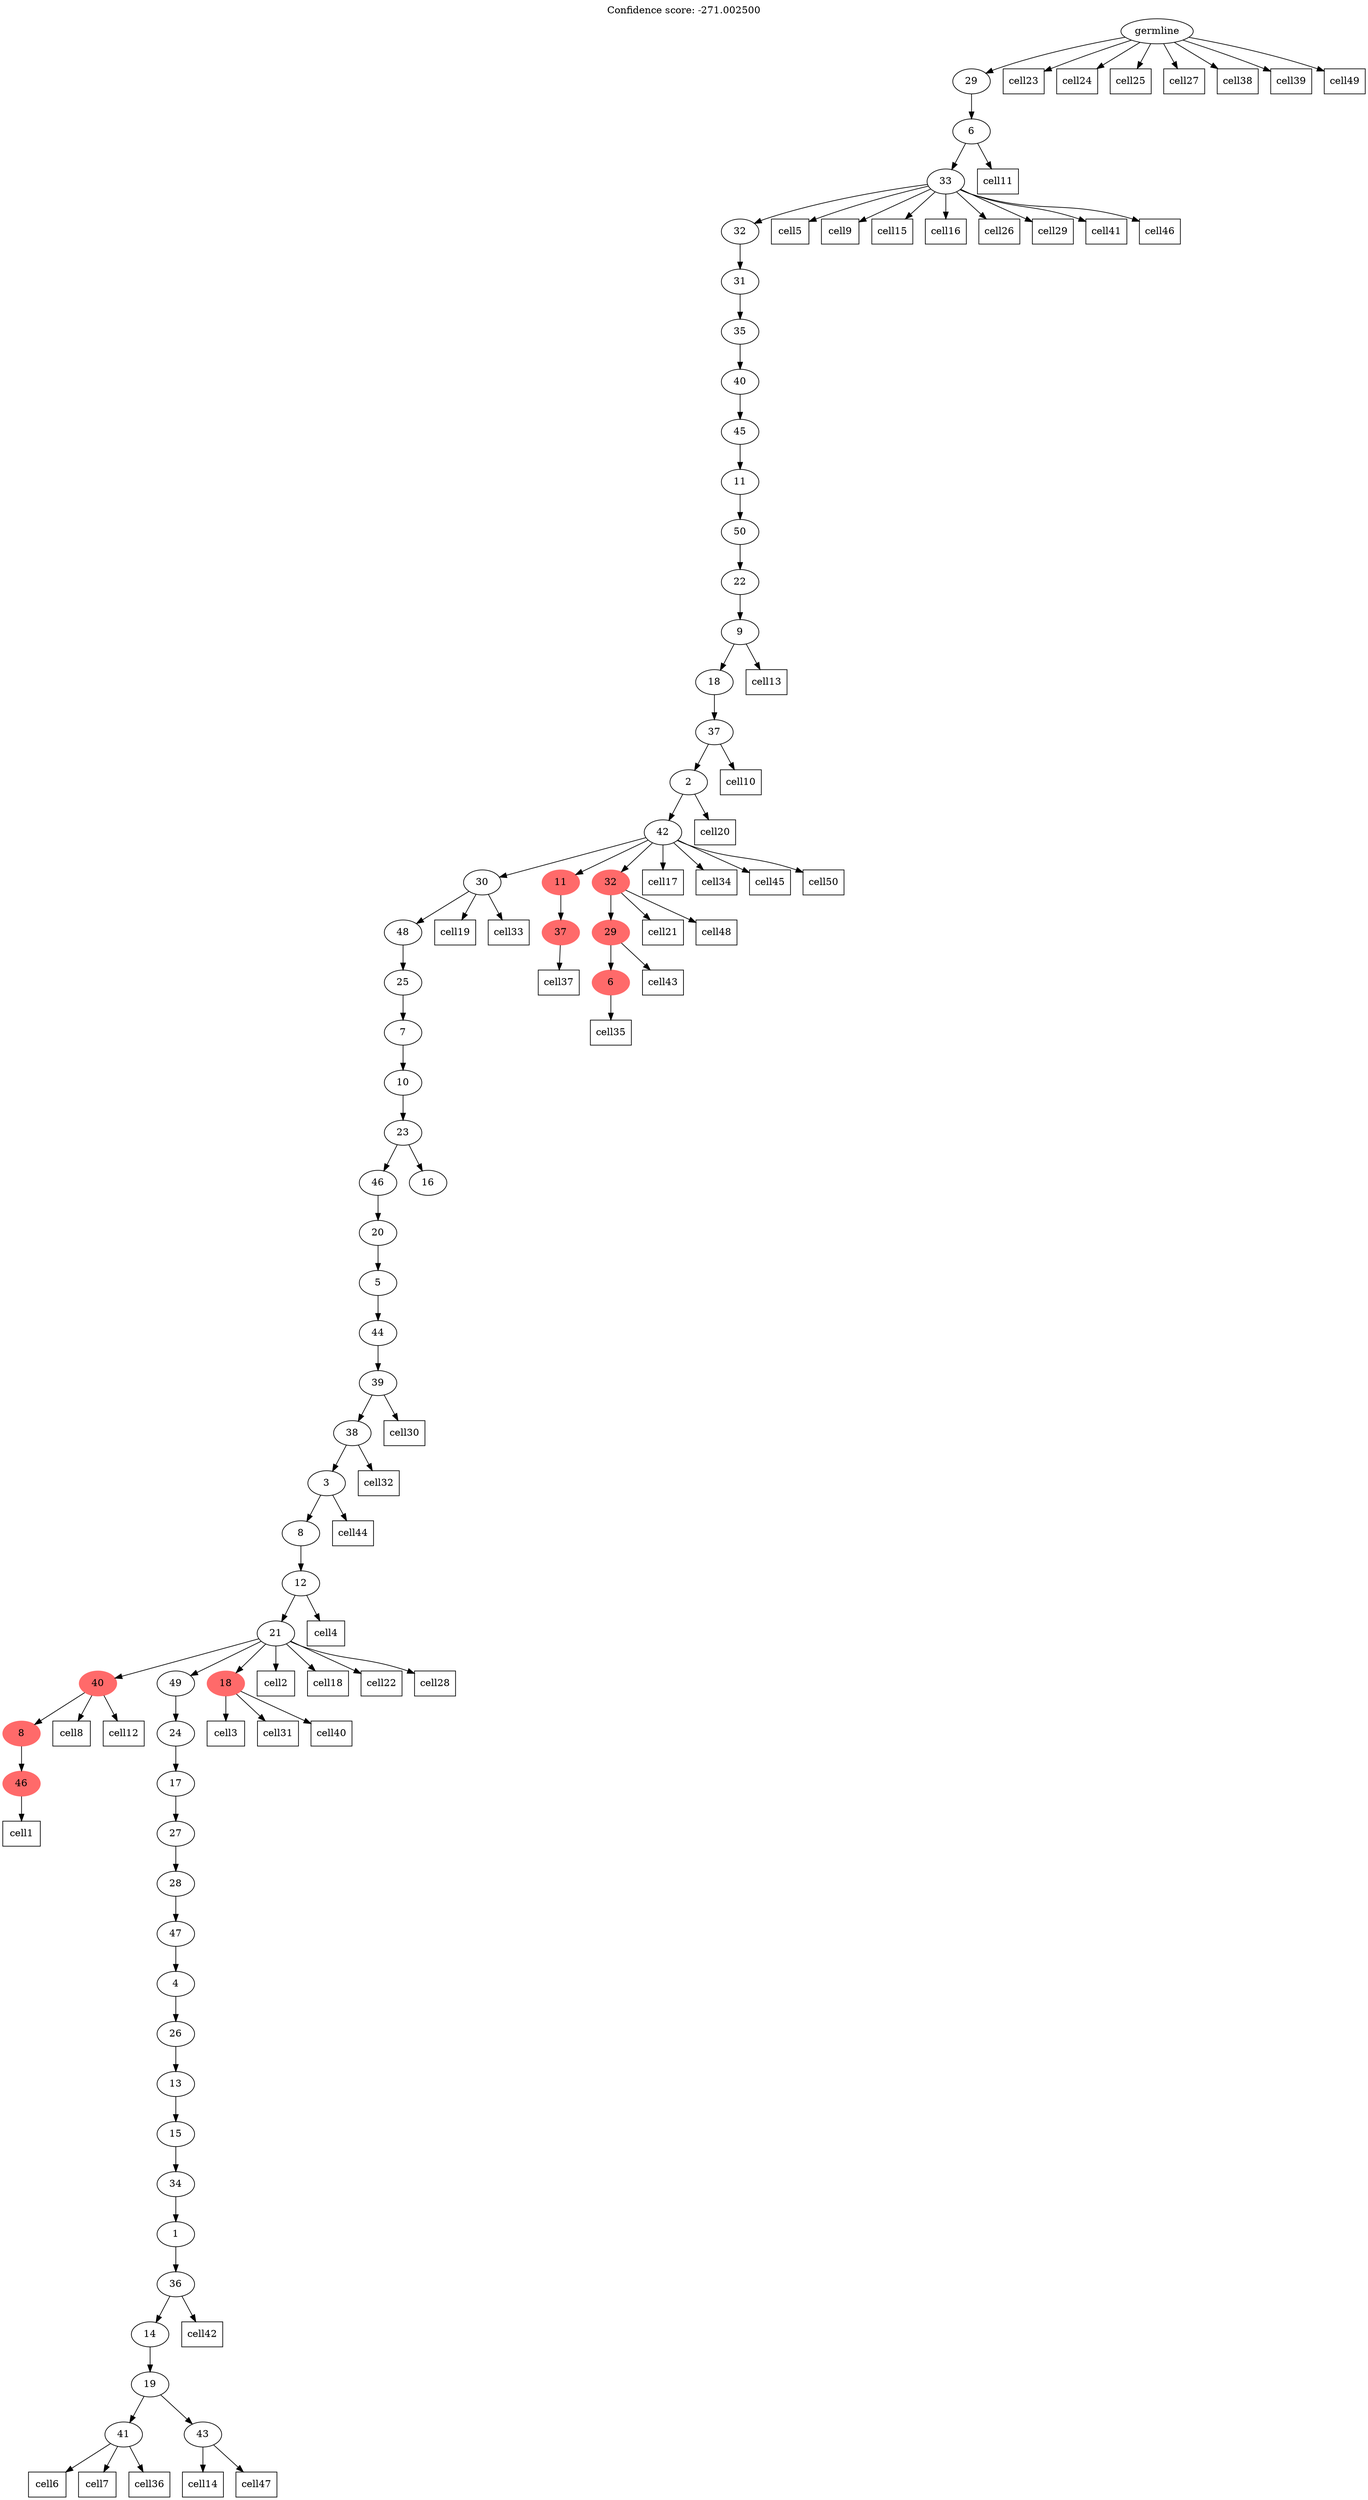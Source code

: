digraph g {
	"57" -> "58";
	"58" [color=indianred1, style=filled, label="46"];
	"56" -> "57";
	"57" [color=indianred1, style=filled, label="8"];
	"52" -> "53";
	"53" [label="41"];
	"52" -> "54";
	"54" [label="43"];
	"51" -> "52";
	"52" [label="19"];
	"50" -> "51";
	"51" [label="14"];
	"49" -> "50";
	"50" [label="36"];
	"48" -> "49";
	"49" [label="1"];
	"47" -> "48";
	"48" [label="34"];
	"46" -> "47";
	"47" [label="15"];
	"45" -> "46";
	"46" [label="13"];
	"44" -> "45";
	"45" [label="26"];
	"43" -> "44";
	"44" [label="4"];
	"42" -> "43";
	"43" [label="47"];
	"41" -> "42";
	"42" [label="28"];
	"40" -> "41";
	"41" [label="27"];
	"39" -> "40";
	"40" [label="17"];
	"38" -> "39";
	"39" [label="24"];
	"37" -> "38";
	"38" [label="49"];
	"37" -> "55";
	"55" [color=indianred1, style=filled, label="18"];
	"37" -> "56";
	"56" [color=indianred1, style=filled, label="40"];
	"36" -> "37";
	"37" [label="21"];
	"35" -> "36";
	"36" [label="12"];
	"34" -> "35";
	"35" [label="8"];
	"33" -> "34";
	"34" [label="3"];
	"32" -> "33";
	"33" [label="38"];
	"31" -> "32";
	"32" [label="39"];
	"30" -> "31";
	"31" [label="44"];
	"29" -> "30";
	"30" [label="5"];
	"28" -> "29";
	"29" [label="20"];
	"27" -> "28";
	"28" [label="46"];
	"27" -> "59";
	"59" [label="16"];
	"26" -> "27";
	"27" [label="23"];
	"25" -> "26";
	"26" [label="10"];
	"24" -> "25";
	"25" [label="7"];
	"23" -> "24";
	"24" [label="25"];
	"22" -> "23";
	"23" [label="48"];
	"20" -> "21";
	"21" [color=indianred1, style=filled, label="37"];
	"18" -> "19";
	"19" [color=indianred1, style=filled, label="6"];
	"17" -> "18";
	"18" [color=indianred1, style=filled, label="29"];
	"16" -> "17";
	"17" [color=indianred1, style=filled, label="32"];
	"16" -> "20";
	"20" [color=indianred1, style=filled, label="11"];
	"16" -> "22";
	"22" [label="30"];
	"15" -> "16";
	"16" [label="42"];
	"14" -> "15";
	"15" [label="2"];
	"13" -> "14";
	"14" [label="37"];
	"12" -> "13";
	"13" [label="18"];
	"11" -> "12";
	"12" [label="9"];
	"10" -> "11";
	"11" [label="22"];
	"9" -> "10";
	"10" [label="50"];
	"8" -> "9";
	"9" [label="11"];
	"7" -> "8";
	"8" [label="45"];
	"6" -> "7";
	"7" [label="40"];
	"5" -> "6";
	"6" [label="35"];
	"4" -> "5";
	"5" [label="31"];
	"3" -> "4";
	"4" [label="32"];
	"2" -> "3";
	"3" [label="33"];
	"1" -> "2";
	"2" [label="6"];
	"0" -> "1";
	"1" [label="29"];
	"0" [label="germline"];
	"58" -> "cell1";
	"cell1" [shape=box];
	"37" -> "cell2";
	"cell2" [shape=box];
	"55" -> "cell3";
	"cell3" [shape=box];
	"36" -> "cell4";
	"cell4" [shape=box];
	"3" -> "cell5";
	"cell5" [shape=box];
	"53" -> "cell6";
	"cell6" [shape=box];
	"53" -> "cell7";
	"cell7" [shape=box];
	"56" -> "cell8";
	"cell8" [shape=box];
	"3" -> "cell9";
	"cell9" [shape=box];
	"14" -> "cell10";
	"cell10" [shape=box];
	"2" -> "cell11";
	"cell11" [shape=box];
	"56" -> "cell12";
	"cell12" [shape=box];
	"12" -> "cell13";
	"cell13" [shape=box];
	"54" -> "cell14";
	"cell14" [shape=box];
	"3" -> "cell15";
	"cell15" [shape=box];
	"3" -> "cell16";
	"cell16" [shape=box];
	"16" -> "cell17";
	"cell17" [shape=box];
	"37" -> "cell18";
	"cell18" [shape=box];
	"22" -> "cell19";
	"cell19" [shape=box];
	"15" -> "cell20";
	"cell20" [shape=box];
	"17" -> "cell21";
	"cell21" [shape=box];
	"37" -> "cell22";
	"cell22" [shape=box];
	"0" -> "cell23";
	"cell23" [shape=box];
	"0" -> "cell24";
	"cell24" [shape=box];
	"0" -> "cell25";
	"cell25" [shape=box];
	"3" -> "cell26";
	"cell26" [shape=box];
	"0" -> "cell27";
	"cell27" [shape=box];
	"37" -> "cell28";
	"cell28" [shape=box];
	"3" -> "cell29";
	"cell29" [shape=box];
	"32" -> "cell30";
	"cell30" [shape=box];
	"55" -> "cell31";
	"cell31" [shape=box];
	"33" -> "cell32";
	"cell32" [shape=box];
	"22" -> "cell33";
	"cell33" [shape=box];
	"16" -> "cell34";
	"cell34" [shape=box];
	"19" -> "cell35";
	"cell35" [shape=box];
	"53" -> "cell36";
	"cell36" [shape=box];
	"21" -> "cell37";
	"cell37" [shape=box];
	"0" -> "cell38";
	"cell38" [shape=box];
	"0" -> "cell39";
	"cell39" [shape=box];
	"55" -> "cell40";
	"cell40" [shape=box];
	"3" -> "cell41";
	"cell41" [shape=box];
	"50" -> "cell42";
	"cell42" [shape=box];
	"18" -> "cell43";
	"cell43" [shape=box];
	"34" -> "cell44";
	"cell44" [shape=box];
	"16" -> "cell45";
	"cell45" [shape=box];
	"3" -> "cell46";
	"cell46" [shape=box];
	"54" -> "cell47";
	"cell47" [shape=box];
	"17" -> "cell48";
	"cell48" [shape=box];
	"0" -> "cell49";
	"cell49" [shape=box];
	"16" -> "cell50";
	"cell50" [shape=box];
	labelloc="t";
	label="Confidence score: -271.002500";
}
